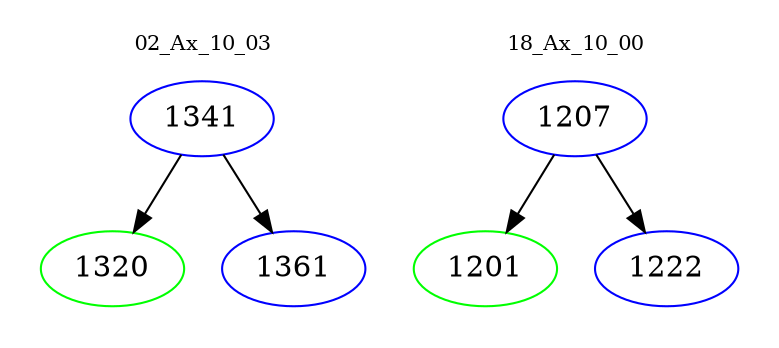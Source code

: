 digraph{
subgraph cluster_0 {
color = white
label = "02_Ax_10_03";
fontsize=10;
T0_1341 [label="1341", color="blue"]
T0_1341 -> T0_1320 [color="black"]
T0_1320 [label="1320", color="green"]
T0_1341 -> T0_1361 [color="black"]
T0_1361 [label="1361", color="blue"]
}
subgraph cluster_1 {
color = white
label = "18_Ax_10_00";
fontsize=10;
T1_1207 [label="1207", color="blue"]
T1_1207 -> T1_1201 [color="black"]
T1_1201 [label="1201", color="green"]
T1_1207 -> T1_1222 [color="black"]
T1_1222 [label="1222", color="blue"]
}
}
